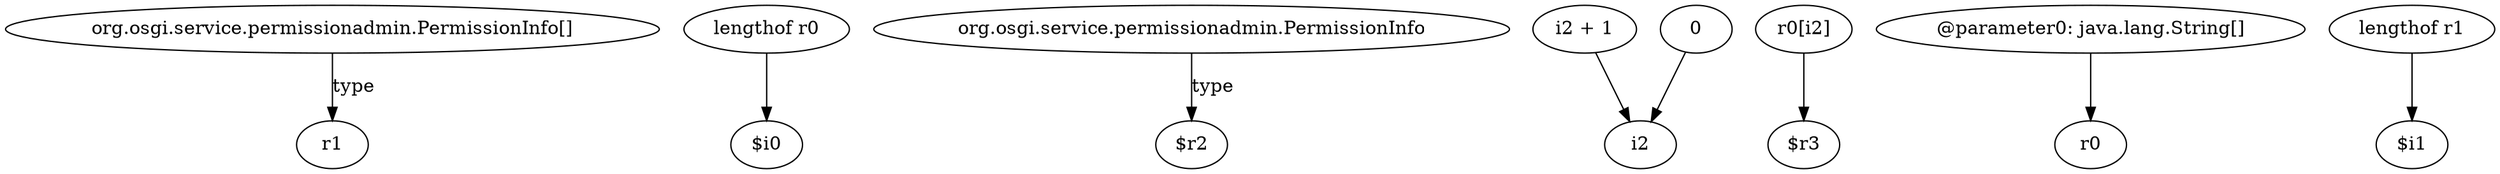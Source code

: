 digraph g {
0[label="org.osgi.service.permissionadmin.PermissionInfo[]"]
1[label="r1"]
0->1[label="type"]
2[label="lengthof r0"]
3[label="$i0"]
2->3[label=""]
4[label="org.osgi.service.permissionadmin.PermissionInfo"]
5[label="$r2"]
4->5[label="type"]
6[label="i2 + 1"]
7[label="i2"]
6->7[label=""]
8[label="r0[i2]"]
9[label="$r3"]
8->9[label=""]
10[label="0"]
10->7[label=""]
11[label="@parameter0: java.lang.String[]"]
12[label="r0"]
11->12[label=""]
13[label="lengthof r1"]
14[label="$i1"]
13->14[label=""]
}